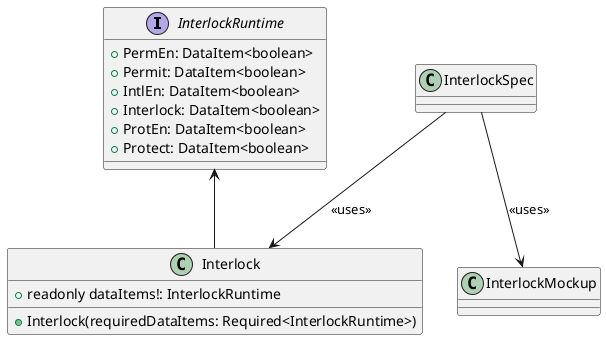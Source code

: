 /*
 * MIT License
 *
 * Copyright (c) 2021 P2O-Lab <p2o-lab@mailbox.tu-dresden.de>,
 * Chair for Process Control Systems, Technische Universität Dresden
 *
 * Permission is hereby granted, free of charge, to any person obtaining a copy
 * of this software and associated documentation files (the "Software"), to deal
 * in the Software without restriction, including without limitation the rights
 * to use, copy, modify, merge, publish, distribute, sublicense, and/or sell
 * copies of the Software, and to permit persons to whom the Software is
 * furnished to do so, subject to the following conditions:
 *
 * The above copyright notice and this permission notice shall be included in all
 * copies or substantial portions of the Software.
 *
 * THE SOFTWARE IS PROVIDED "AS IS", WITHOUT WARRANTY OF ANY KIND, EXPRESS OR
 * IMPLIED, INCLUDING BUT NOT LIMITED TO THE WARRANTIES OF MERCHANTABILITY,
 * FITNESS FOR A PARTICULAR PURPOSE AND NONINFRINGEMENT. IN NO EVENT SHALL THE
 * AUTHORS OR COPYRIGHT HOLDERS BE LIABLE FOR ANY CLAIM, DAMAGES OR OTHER
 * LIABILITY, WHETHER IN AN ACTION OF CONTRACT, TORT OR OTHERWISE, ARISING FROM,
 * OUT OF OR IN CONNECTION WITH THE SOFTWARE OR THE USE OR OTHER DEALINGS IN THE
 * SOFTWARE.
 */
 
@startuml
'https://plantuml.com/class-diagram

interface InterlockRuntime{
	+ PermEn: DataItem<boolean>
	+ Permit: DataItem<boolean>
	+ IntlEn: DataItem<boolean>
	+ Interlock: DataItem<boolean>
	+ ProtEn: DataItem<boolean>
	+ Protect: DataItem<boolean>
}

class Interlock{
    + readonly dataItems!: InterlockRuntime

    + Interlock(requiredDataItems: Required<InterlockRuntime>)
}

InterlockRuntime <-- Interlock
InterlockSpec --> Interlock : <<uses>>
InterlockSpec --> InterlockMockup : <<uses>>

@enduml
